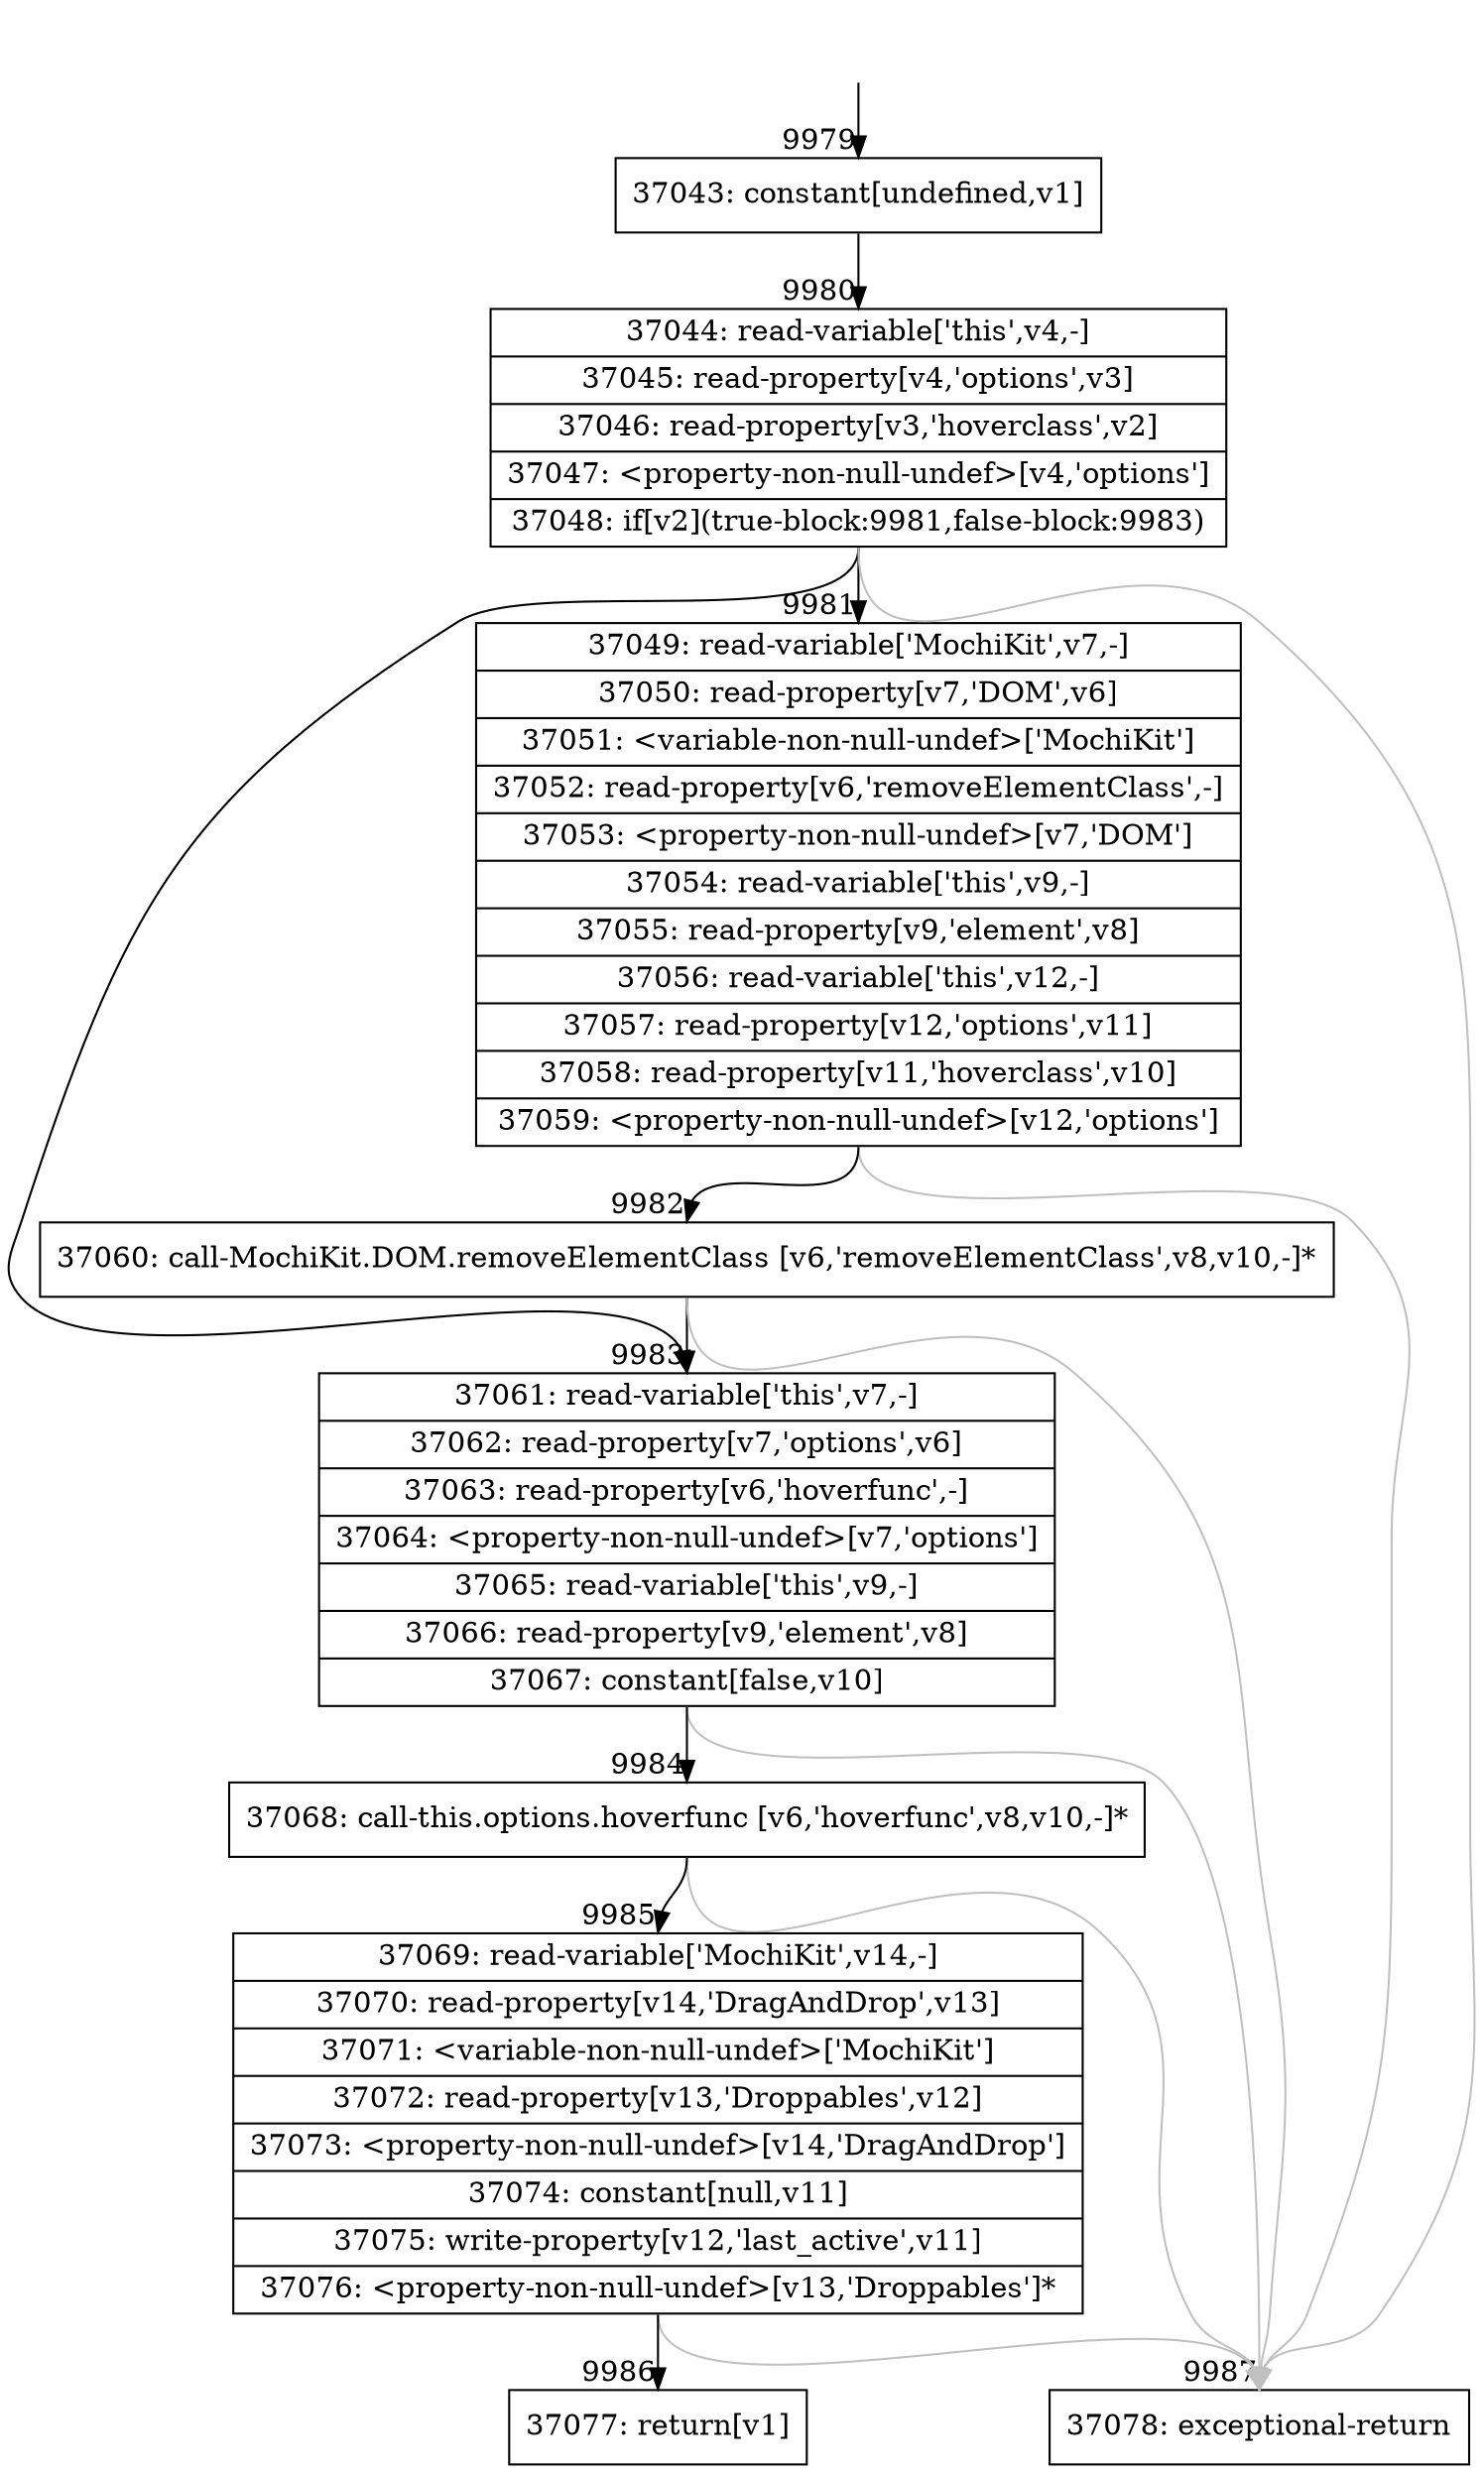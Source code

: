 digraph {
rankdir="TD"
BB_entry708[shape=none,label=""];
BB_entry708 -> BB9979 [tailport=s, headport=n, headlabel="    9979"]
BB9979 [shape=record label="{37043: constant[undefined,v1]}" ] 
BB9979 -> BB9980 [tailport=s, headport=n, headlabel="      9980"]
BB9980 [shape=record label="{37044: read-variable['this',v4,-]|37045: read-property[v4,'options',v3]|37046: read-property[v3,'hoverclass',v2]|37047: \<property-non-null-undef\>[v4,'options']|37048: if[v2](true-block:9981,false-block:9983)}" ] 
BB9980 -> BB9981 [tailport=s, headport=n, headlabel="      9981"]
BB9980 -> BB9983 [tailport=s, headport=n, headlabel="      9983"]
BB9980 -> BB9987 [tailport=s, headport=n, color=gray, headlabel="      9987"]
BB9981 [shape=record label="{37049: read-variable['MochiKit',v7,-]|37050: read-property[v7,'DOM',v6]|37051: \<variable-non-null-undef\>['MochiKit']|37052: read-property[v6,'removeElementClass',-]|37053: \<property-non-null-undef\>[v7,'DOM']|37054: read-variable['this',v9,-]|37055: read-property[v9,'element',v8]|37056: read-variable['this',v12,-]|37057: read-property[v12,'options',v11]|37058: read-property[v11,'hoverclass',v10]|37059: \<property-non-null-undef\>[v12,'options']}" ] 
BB9981 -> BB9982 [tailport=s, headport=n, headlabel="      9982"]
BB9981 -> BB9987 [tailport=s, headport=n, color=gray]
BB9982 [shape=record label="{37060: call-MochiKit.DOM.removeElementClass [v6,'removeElementClass',v8,v10,-]*}" ] 
BB9982 -> BB9983 [tailport=s, headport=n]
BB9982 -> BB9987 [tailport=s, headport=n, color=gray]
BB9983 [shape=record label="{37061: read-variable['this',v7,-]|37062: read-property[v7,'options',v6]|37063: read-property[v6,'hoverfunc',-]|37064: \<property-non-null-undef\>[v7,'options']|37065: read-variable['this',v9,-]|37066: read-property[v9,'element',v8]|37067: constant[false,v10]}" ] 
BB9983 -> BB9984 [tailport=s, headport=n, headlabel="      9984"]
BB9983 -> BB9987 [tailport=s, headport=n, color=gray]
BB9984 [shape=record label="{37068: call-this.options.hoverfunc [v6,'hoverfunc',v8,v10,-]*}" ] 
BB9984 -> BB9985 [tailport=s, headport=n, headlabel="      9985"]
BB9984 -> BB9987 [tailport=s, headport=n, color=gray]
BB9985 [shape=record label="{37069: read-variable['MochiKit',v14,-]|37070: read-property[v14,'DragAndDrop',v13]|37071: \<variable-non-null-undef\>['MochiKit']|37072: read-property[v13,'Droppables',v12]|37073: \<property-non-null-undef\>[v14,'DragAndDrop']|37074: constant[null,v11]|37075: write-property[v12,'last_active',v11]|37076: \<property-non-null-undef\>[v13,'Droppables']*}" ] 
BB9985 -> BB9986 [tailport=s, headport=n, headlabel="      9986"]
BB9985 -> BB9987 [tailport=s, headport=n, color=gray]
BB9986 [shape=record label="{37077: return[v1]}" ] 
BB9987 [shape=record label="{37078: exceptional-return}" ] 
//#$~ 7025
}
